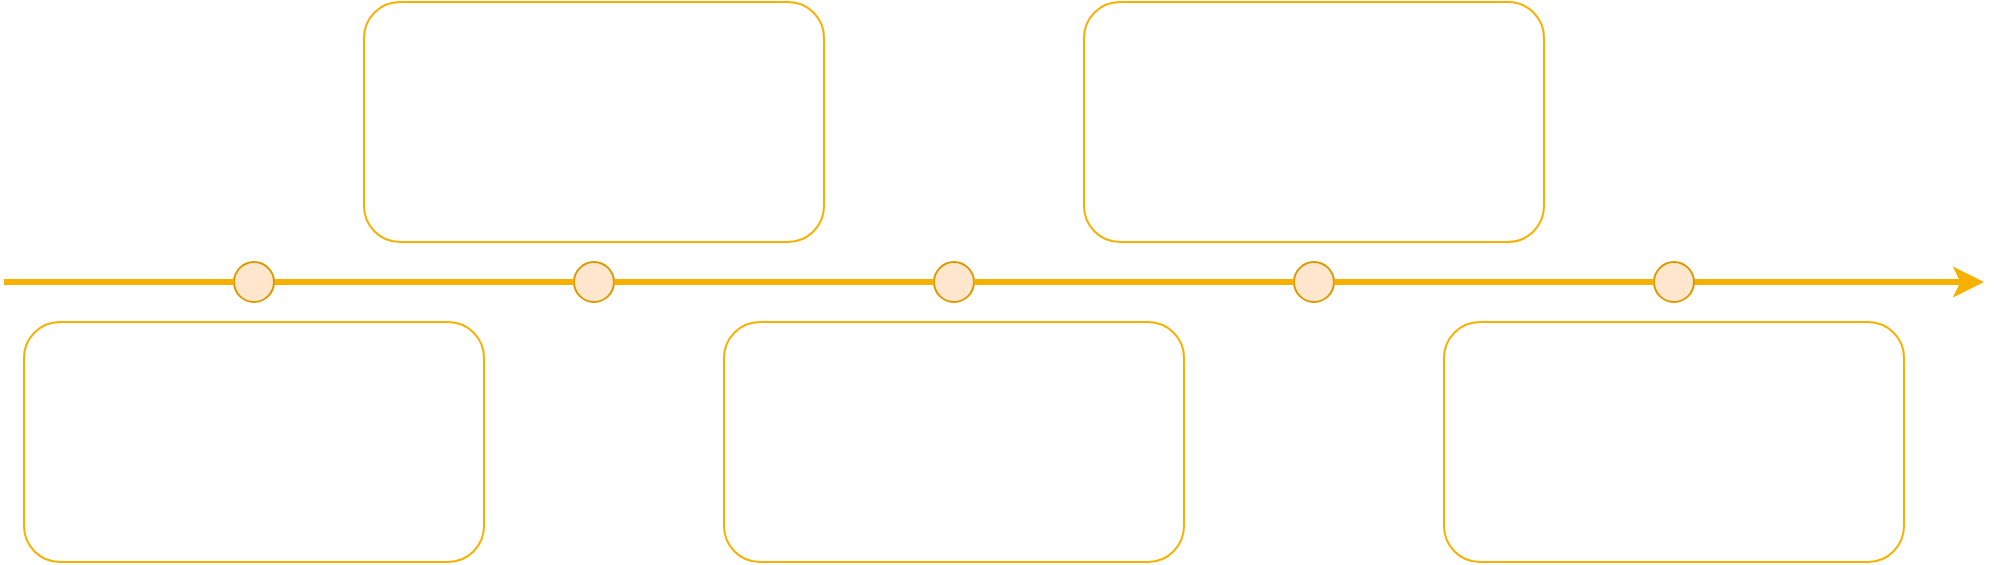 <mxfile version="20.2.5" type="device"><diagram id="oTz1T9SgJV0iROIyQ9L0" name="Page-1"><mxGraphModel dx="748" dy="1145" grid="1" gridSize="10" guides="1" tooltips="1" connect="1" arrows="1" fold="1" page="1" pageScale="1" pageWidth="850" pageHeight="1100" math="0" shadow="0"><root><mxCell id="0"/><mxCell id="1" parent="0"/><mxCell id="YNh0CPu_F9xW9TY34KUv-1" value="&lt;font color=&quot;#ffffff&quot;&gt;&lt;font style=&quot;font-size: 20px;&quot;&gt;&lt;font style=&quot;font-size: 20px;&quot;&gt;&lt;b style=&quot;&quot;&gt;Classification&lt;/b&gt;&lt;/font&gt;&lt;br&gt;&lt;/font&gt;&lt;br&gt;Initial applicationof classification methods on a subset of the data based on current and previous literature&amp;nbsp;&lt;/font&gt;" style="rounded=1;whiteSpace=wrap;html=1;strokeColor=#F5B000;fillColor=none;" vertex="1" parent="1"><mxGeometry x="200" y="180" width="230" height="120" as="geometry"/></mxCell><mxCell id="YNh0CPu_F9xW9TY34KUv-3" value="&lt;font color=&quot;#ffffff&quot;&gt;&lt;font style=&quot;font-size: 20px;&quot;&gt;&lt;b&gt;Relative Risk Analysis&lt;/b&gt;&lt;br&gt;&lt;/font&gt;&lt;br&gt;Using the resultant feature space, hypothesis testing was employed by creating the likelihood ratio's to model areas of concern&lt;/font&gt;&amp;nbsp;" style="rounded=1;whiteSpace=wrap;html=1;strokeColor=#F5B000;fillColor=none;" vertex="1" parent="1"><mxGeometry x="740" y="340" width="230" height="120" as="geometry"/></mxCell><mxCell id="YNh0CPu_F9xW9TY34KUv-4" value="&lt;font color=&quot;#ffffff&quot;&gt;&lt;font style=&quot;font-size: 20px;&quot;&gt;&lt;font style=&quot;font-size: 20px;&quot;&gt;&lt;b style=&quot;&quot;&gt;Feature Extraction&lt;/b&gt;&lt;/font&gt;&lt;br&gt;&lt;/font&gt;&lt;br&gt;From the data subset created during feature selection, feature extraction methods were used to further remove redundant information&lt;/font&gt;" style="rounded=1;whiteSpace=wrap;html=1;strokeColor=#F5B000;fillColor=none;" vertex="1" parent="1"><mxGeometry x="560" y="180" width="230" height="120" as="geometry"/></mxCell><mxCell id="YNh0CPu_F9xW9TY34KUv-5" value="&lt;font color=&quot;#ffffff&quot;&gt;&lt;font style=&quot;font-size: 20px;&quot;&gt;&lt;font style=&quot;font-size: 20px;&quot;&gt;&lt;b style=&quot;&quot;&gt;Feature Selection&lt;/b&gt;&lt;/font&gt;&lt;br&gt;&lt;/font&gt;&lt;br&gt;Redundant or non-information variables were identified to improve the signal to noise ratio of the feature space&lt;/font&gt;" style="rounded=1;whiteSpace=wrap;html=1;strokeColor=#F5B000;fillColor=none;" vertex="1" parent="1"><mxGeometry x="380" y="340" width="230" height="120" as="geometry"/></mxCell><mxCell id="YNh0CPu_F9xW9TY34KUv-6" value="&lt;font style=&quot;--darkreader-inline-color:#e8e6e3;&quot; data-darkreader-inline-color=&quot;&quot; color=&quot;#ffffff&quot;&gt;&lt;font style=&quot;font-size: 20px;&quot;&gt;&lt;b&gt;Data Preparation&lt;/b&gt;&lt;br&gt;&lt;/font&gt;&lt;br&gt;A crucial first step to reduce the complexity and size of the learning space while ensuring key data characteristics are preserved.&lt;/font&gt;" style="rounded=1;whiteSpace=wrap;html=1;strokeColor=#F5B000;fillColor=none;" vertex="1" parent="1"><mxGeometry x="30" y="340" width="230" height="120" as="geometry"/></mxCell><mxCell id="YNh0CPu_F9xW9TY34KUv-7" value="" style="endArrow=classic;html=1;rounded=0;fontSize=20;strokeWidth=3;fillColor=#ffe6cc;strokeColor=#F5B000;startArrow=none;" edge="1" parent="1" source="YNh0CPu_F9xW9TY34KUv-20"><mxGeometry width="50" height="50" relative="1" as="geometry"><mxPoint y="320" as="sourcePoint"/><mxPoint x="1010" y="320" as="targetPoint"/></mxGeometry></mxCell><mxCell id="YNh0CPu_F9xW9TY34KUv-11" value="" style="ellipse;whiteSpace=wrap;html=1;aspect=fixed;fontSize=12;fillColor=#ffe6cc;strokeColor=#d79b00;" vertex="1" parent="1"><mxGeometry x="305" y="310" width="20" height="20" as="geometry"/></mxCell><mxCell id="YNh0CPu_F9xW9TY34KUv-13" value="" style="endArrow=none;html=1;rounded=0;fontSize=20;strokeWidth=3;fillColor=#ffe6cc;strokeColor=#F5B000;startArrow=none;" edge="1" parent="1" source="YNh0CPu_F9xW9TY34KUv-14" target="YNh0CPu_F9xW9TY34KUv-11"><mxGeometry width="50" height="50" relative="1" as="geometry"><mxPoint y="320" as="sourcePoint"/><mxPoint x="1060" y="320" as="targetPoint"/></mxGeometry></mxCell><mxCell id="YNh0CPu_F9xW9TY34KUv-14" value="" style="ellipse;whiteSpace=wrap;html=1;aspect=fixed;fontSize=12;fillColor=#ffe6cc;strokeColor=#d79b00;" vertex="1" parent="1"><mxGeometry x="135" y="310" width="20" height="20" as="geometry"/></mxCell><mxCell id="YNh0CPu_F9xW9TY34KUv-15" value="" style="endArrow=none;html=1;rounded=0;fontSize=20;strokeWidth=3;fillColor=#ffe6cc;strokeColor=#F5B000;" edge="1" parent="1" target="YNh0CPu_F9xW9TY34KUv-14"><mxGeometry width="50" height="50" relative="1" as="geometry"><mxPoint x="20" y="320" as="sourcePoint"/><mxPoint x="305.0" y="320" as="targetPoint"/></mxGeometry></mxCell><mxCell id="YNh0CPu_F9xW9TY34KUv-16" value="" style="ellipse;whiteSpace=wrap;html=1;aspect=fixed;fontSize=12;fillColor=#ffe6cc;strokeColor=#d79b00;" vertex="1" parent="1"><mxGeometry x="485" y="310" width="20" height="20" as="geometry"/></mxCell><mxCell id="YNh0CPu_F9xW9TY34KUv-17" value="" style="endArrow=none;html=1;rounded=0;fontSize=20;strokeWidth=3;fillColor=#ffe6cc;strokeColor=#F5B000;startArrow=none;" edge="1" parent="1" source="YNh0CPu_F9xW9TY34KUv-11" target="YNh0CPu_F9xW9TY34KUv-16"><mxGeometry width="50" height="50" relative="1" as="geometry"><mxPoint x="325.0" y="320" as="sourcePoint"/><mxPoint x="1060" y="320" as="targetPoint"/></mxGeometry></mxCell><mxCell id="YNh0CPu_F9xW9TY34KUv-18" value="" style="ellipse;whiteSpace=wrap;html=1;aspect=fixed;fontSize=12;fillColor=#ffe6cc;strokeColor=#d79b00;" vertex="1" parent="1"><mxGeometry x="665" y="310" width="20" height="20" as="geometry"/></mxCell><mxCell id="YNh0CPu_F9xW9TY34KUv-19" value="" style="endArrow=none;html=1;rounded=0;fontSize=20;strokeWidth=3;fillColor=#ffe6cc;strokeColor=#F5B000;startArrow=none;" edge="1" parent="1" source="YNh0CPu_F9xW9TY34KUv-16" target="YNh0CPu_F9xW9TY34KUv-18"><mxGeometry width="50" height="50" relative="1" as="geometry"><mxPoint x="505.0" y="320" as="sourcePoint"/><mxPoint x="1060" y="320" as="targetPoint"/></mxGeometry></mxCell><mxCell id="YNh0CPu_F9xW9TY34KUv-20" value="" style="ellipse;whiteSpace=wrap;html=1;aspect=fixed;fontSize=12;fillColor=#ffe6cc;strokeColor=#d79b00;" vertex="1" parent="1"><mxGeometry x="845" y="310" width="20" height="20" as="geometry"/></mxCell><mxCell id="YNh0CPu_F9xW9TY34KUv-21" value="" style="endArrow=none;html=1;rounded=0;fontSize=20;strokeWidth=3;fillColor=#ffe6cc;strokeColor=#F5B000;startArrow=none;" edge="1" parent="1" source="YNh0CPu_F9xW9TY34KUv-18" target="YNh0CPu_F9xW9TY34KUv-20"><mxGeometry width="50" height="50" relative="1" as="geometry"><mxPoint x="685" y="320" as="sourcePoint"/><mxPoint x="1060" y="320" as="targetPoint"/></mxGeometry></mxCell></root></mxGraphModel></diagram></mxfile>